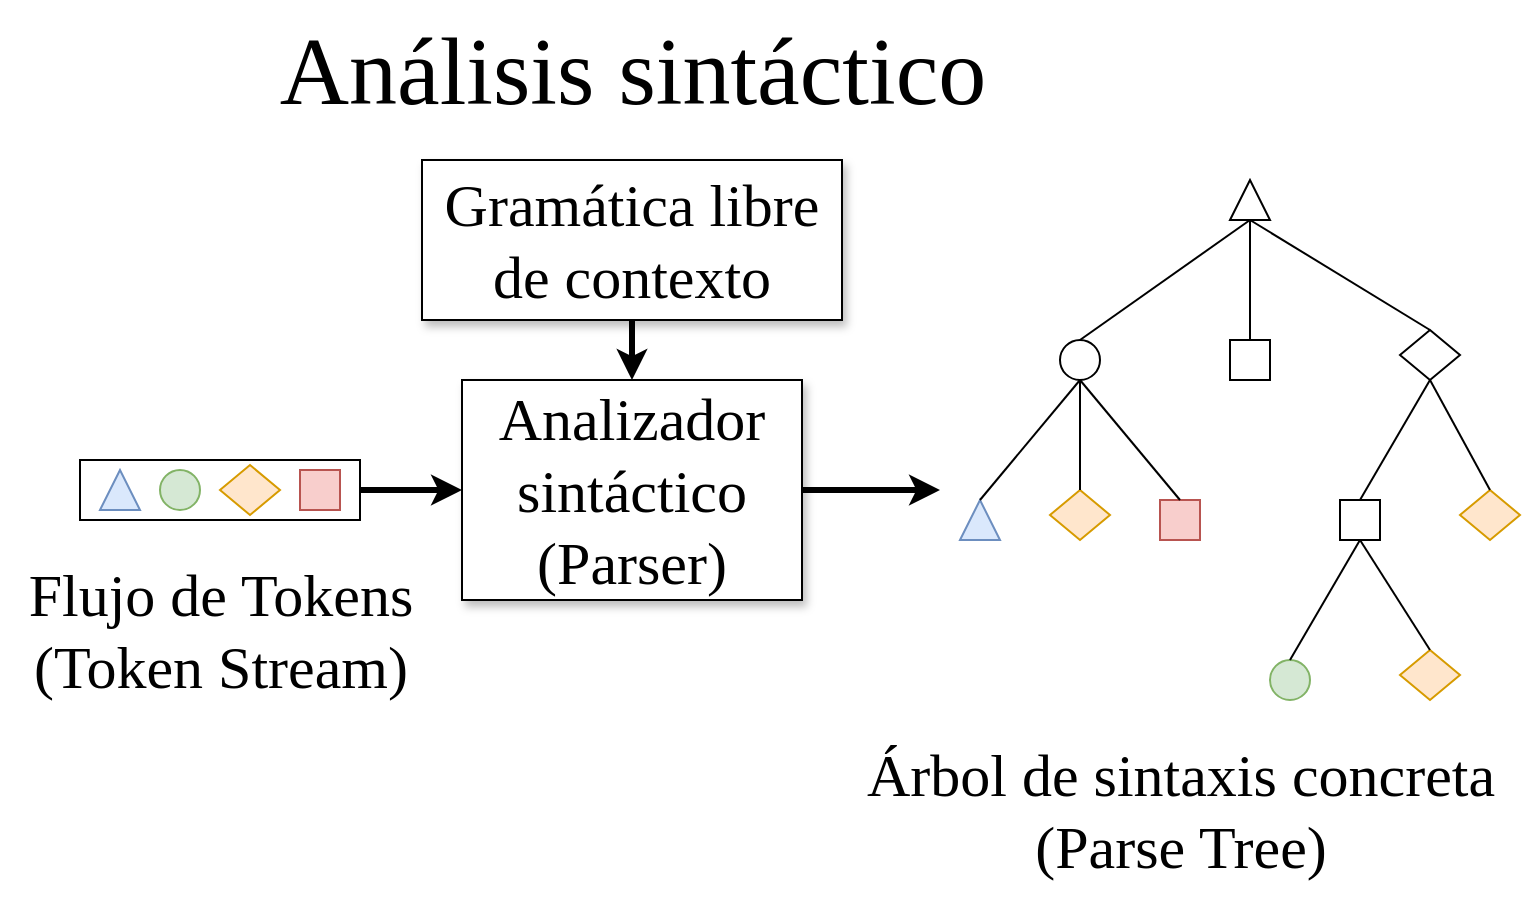 <mxfile version="21.8.1" type="device" pages="2">
  <diagram name="Página-1" id="42VdSgDiMsESv1ZWMkbO">
    <mxGraphModel dx="2206" dy="1160" grid="1" gridSize="10" guides="1" tooltips="1" connect="1" arrows="1" fold="1" page="1" pageScale="1" pageWidth="827" pageHeight="1169" math="0" shadow="0">
      <root>
        <mxCell id="0" />
        <mxCell id="1" parent="0" />
        <mxCell id="mnkCdfO6H3MME7IRfRD4-57" style="edgeStyle=orthogonalEdgeStyle;rounded=0;orthogonalLoop=1;jettySize=auto;html=1;entryX=0;entryY=0.5;entryDx=0;entryDy=0;strokeWidth=3;" edge="1" parent="1" source="mnkCdfO6H3MME7IRfRD4-16" target="mnkCdfO6H3MME7IRfRD4-18">
          <mxGeometry relative="1" as="geometry" />
        </mxCell>
        <mxCell id="mnkCdfO6H3MME7IRfRD4-16" value="" style="rounded=0;whiteSpace=wrap;html=1;" vertex="1" parent="1">
          <mxGeometry x="80" y="290" width="140" height="30" as="geometry" />
        </mxCell>
        <mxCell id="mnkCdfO6H3MME7IRfRD4-58" style="edgeStyle=orthogonalEdgeStyle;rounded=0;orthogonalLoop=1;jettySize=auto;html=1;strokeWidth=3;" edge="1" parent="1" source="mnkCdfO6H3MME7IRfRD4-18">
          <mxGeometry relative="1" as="geometry">
            <mxPoint x="510" y="305" as="targetPoint" />
          </mxGeometry>
        </mxCell>
        <mxCell id="mnkCdfO6H3MME7IRfRD4-18" value="&lt;font face=&quot;Computer Modern&quot; style=&quot;font-size: 30px;&quot;&gt;Analizador sintáctico (Parser)&lt;/font&gt;" style="rounded=0;whiteSpace=wrap;html=1;shadow=1;" vertex="1" parent="1">
          <mxGeometry x="271" y="250" width="170" height="110" as="geometry" />
        </mxCell>
        <mxCell id="mnkCdfO6H3MME7IRfRD4-21" style="edgeStyle=orthogonalEdgeStyle;rounded=0;orthogonalLoop=1;jettySize=auto;html=1;entryX=0.5;entryY=0;entryDx=0;entryDy=0;strokeWidth=3;" edge="1" parent="1" source="mnkCdfO6H3MME7IRfRD4-22" target="mnkCdfO6H3MME7IRfRD4-18">
          <mxGeometry relative="1" as="geometry" />
        </mxCell>
        <mxCell id="mnkCdfO6H3MME7IRfRD4-22" value="&lt;font face=&quot;Computer Modern&quot; style=&quot;font-size: 30px;&quot;&gt;Gramática libre de contexto&lt;br&gt;&lt;/font&gt;" style="rounded=0;whiteSpace=wrap;html=1;shadow=1;" vertex="1" parent="1">
          <mxGeometry x="251" y="140" width="210" height="80" as="geometry" />
        </mxCell>
        <mxCell id="mnkCdfO6H3MME7IRfRD4-23" value="&lt;div&gt;&lt;font face=&quot;Computer Modern&quot; style=&quot;font-size: 30px;&quot;&gt;Flujo de Tokens&lt;/font&gt;&lt;/div&gt;&lt;div&gt;&lt;font face=&quot;Computer Modern&quot; style=&quot;font-size: 30px;&quot;&gt;(Token Stream)&lt;br&gt;&lt;/font&gt;&lt;/div&gt;" style="text;html=1;align=center;verticalAlign=middle;resizable=0;points=[];autosize=1;strokeColor=none;fillColor=none;" vertex="1" parent="1">
          <mxGeometry x="40" y="330" width="220" height="90" as="geometry" />
        </mxCell>
        <mxCell id="mnkCdfO6H3MME7IRfRD4-24" value="" style="triangle;whiteSpace=wrap;html=1;rotation=-90;fillColor=#dae8fc;strokeColor=#6c8ebf;" vertex="1" parent="1">
          <mxGeometry x="90" y="295" width="20" height="20" as="geometry" />
        </mxCell>
        <mxCell id="mnkCdfO6H3MME7IRfRD4-25" value="" style="ellipse;whiteSpace=wrap;html=1;aspect=fixed;fillColor=#d5e8d4;strokeColor=#82b366;" vertex="1" parent="1">
          <mxGeometry x="120" y="295" width="20" height="20" as="geometry" />
        </mxCell>
        <mxCell id="mnkCdfO6H3MME7IRfRD4-26" value="" style="rhombus;whiteSpace=wrap;html=1;fillColor=#ffe6cc;strokeColor=#d79b00;" vertex="1" parent="1">
          <mxGeometry x="150" y="292.5" width="30" height="25" as="geometry" />
        </mxCell>
        <mxCell id="mnkCdfO6H3MME7IRfRD4-27" value="" style="rounded=0;whiteSpace=wrap;html=1;fillColor=#f8cecc;strokeColor=#b85450;" vertex="1" parent="1">
          <mxGeometry x="190" y="295" width="20" height="20" as="geometry" />
        </mxCell>
        <mxCell id="mnkCdfO6H3MME7IRfRD4-28" value="&lt;font style=&quot;font-size: 48px;&quot; face=&quot;Computer Modern&quot;&gt;Análisis sintáctico&lt;/font&gt;" style="text;html=1;align=center;verticalAlign=middle;resizable=0;points=[];autosize=1;strokeColor=none;fillColor=none;" vertex="1" parent="1">
          <mxGeometry x="166" y="60" width="380" height="70" as="geometry" />
        </mxCell>
        <mxCell id="mnkCdfO6H3MME7IRfRD4-29" value="" style="triangle;whiteSpace=wrap;html=1;rotation=-90;" vertex="1" parent="1">
          <mxGeometry x="655" y="150" width="20" height="20" as="geometry" />
        </mxCell>
        <mxCell id="mnkCdfO6H3MME7IRfRD4-30" value="" style="ellipse;whiteSpace=wrap;html=1;aspect=fixed;" vertex="1" parent="1">
          <mxGeometry x="570" y="230" width="20" height="20" as="geometry" />
        </mxCell>
        <mxCell id="mnkCdfO6H3MME7IRfRD4-31" value="" style="rhombus;whiteSpace=wrap;html=1;" vertex="1" parent="1">
          <mxGeometry x="740" y="225" width="30" height="25" as="geometry" />
        </mxCell>
        <mxCell id="mnkCdfO6H3MME7IRfRD4-32" value="" style="rounded=0;whiteSpace=wrap;html=1;" vertex="1" parent="1">
          <mxGeometry x="655" y="230" width="20" height="20" as="geometry" />
        </mxCell>
        <mxCell id="mnkCdfO6H3MME7IRfRD4-33" value="" style="triangle;whiteSpace=wrap;html=1;rotation=-90;fillColor=#dae8fc;strokeColor=#6c8ebf;" vertex="1" parent="1">
          <mxGeometry x="520" y="310" width="20" height="20" as="geometry" />
        </mxCell>
        <mxCell id="mnkCdfO6H3MME7IRfRD4-34" value="" style="rhombus;whiteSpace=wrap;html=1;fillColor=#ffe6cc;strokeColor=#d79b00;" vertex="1" parent="1">
          <mxGeometry x="565" y="305" width="30" height="25" as="geometry" />
        </mxCell>
        <mxCell id="mnkCdfO6H3MME7IRfRD4-35" value="" style="rounded=0;whiteSpace=wrap;html=1;fillColor=#f8cecc;strokeColor=#b85450;" vertex="1" parent="1">
          <mxGeometry x="620" y="310" width="20" height="20" as="geometry" />
        </mxCell>
        <mxCell id="mnkCdfO6H3MME7IRfRD4-36" value="" style="rhombus;whiteSpace=wrap;html=1;fillColor=#ffe6cc;strokeColor=#d79b00;" vertex="1" parent="1">
          <mxGeometry x="770" y="305" width="30" height="25" as="geometry" />
        </mxCell>
        <mxCell id="mnkCdfO6H3MME7IRfRD4-37" value="" style="rounded=0;whiteSpace=wrap;html=1;" vertex="1" parent="1">
          <mxGeometry x="710" y="310" width="20" height="20" as="geometry" />
        </mxCell>
        <mxCell id="mnkCdfO6H3MME7IRfRD4-39" value="" style="ellipse;whiteSpace=wrap;html=1;aspect=fixed;fillColor=#d5e8d4;strokeColor=#82b366;" vertex="1" parent="1">
          <mxGeometry x="675" y="390" width="20" height="20" as="geometry" />
        </mxCell>
        <mxCell id="mnkCdfO6H3MME7IRfRD4-40" value="" style="rhombus;whiteSpace=wrap;html=1;fillColor=#ffe6cc;strokeColor=#d79b00;" vertex="1" parent="1">
          <mxGeometry x="740" y="385" width="30" height="25" as="geometry" />
        </mxCell>
        <mxCell id="mnkCdfO6H3MME7IRfRD4-43" value="" style="endArrow=none;html=1;rounded=0;entryX=0;entryY=0.5;entryDx=0;entryDy=0;exitX=0.5;exitY=0;exitDx=0;exitDy=0;" edge="1" parent="1" source="mnkCdfO6H3MME7IRfRD4-30" target="mnkCdfO6H3MME7IRfRD4-29">
          <mxGeometry width="50" height="50" relative="1" as="geometry">
            <mxPoint x="620" y="285" as="sourcePoint" />
            <mxPoint x="670" y="235" as="targetPoint" />
          </mxGeometry>
        </mxCell>
        <mxCell id="mnkCdfO6H3MME7IRfRD4-44" value="" style="endArrow=none;html=1;rounded=0;entryX=0;entryY=0.5;entryDx=0;entryDy=0;exitX=0.5;exitY=0;exitDx=0;exitDy=0;" edge="1" parent="1" source="mnkCdfO6H3MME7IRfRD4-32" target="mnkCdfO6H3MME7IRfRD4-29">
          <mxGeometry width="50" height="50" relative="1" as="geometry">
            <mxPoint x="605" y="283" as="sourcePoint" />
            <mxPoint x="695" y="230" as="targetPoint" />
          </mxGeometry>
        </mxCell>
        <mxCell id="mnkCdfO6H3MME7IRfRD4-45" value="" style="endArrow=none;html=1;rounded=0;entryX=0;entryY=0.5;entryDx=0;entryDy=0;exitX=0.5;exitY=0;exitDx=0;exitDy=0;" edge="1" parent="1" source="mnkCdfO6H3MME7IRfRD4-31" target="mnkCdfO6H3MME7IRfRD4-29">
          <mxGeometry width="50" height="50" relative="1" as="geometry">
            <mxPoint x="595" y="273" as="sourcePoint" />
            <mxPoint x="685" y="220" as="targetPoint" />
          </mxGeometry>
        </mxCell>
        <mxCell id="mnkCdfO6H3MME7IRfRD4-46" value="" style="endArrow=none;html=1;rounded=0;entryX=0.5;entryY=1;entryDx=0;entryDy=0;exitX=1;exitY=0.5;exitDx=0;exitDy=0;" edge="1" parent="1" source="mnkCdfO6H3MME7IRfRD4-33" target="mnkCdfO6H3MME7IRfRD4-30">
          <mxGeometry width="50" height="50" relative="1" as="geometry">
            <mxPoint x="605" y="283" as="sourcePoint" />
            <mxPoint x="695" y="230" as="targetPoint" />
          </mxGeometry>
        </mxCell>
        <mxCell id="mnkCdfO6H3MME7IRfRD4-47" value="" style="endArrow=none;html=1;rounded=0;entryX=0.5;entryY=1;entryDx=0;entryDy=0;exitX=0.5;exitY=0;exitDx=0;exitDy=0;" edge="1" parent="1" source="mnkCdfO6H3MME7IRfRD4-34" target="mnkCdfO6H3MME7IRfRD4-30">
          <mxGeometry width="50" height="50" relative="1" as="geometry">
            <mxPoint x="570" y="320" as="sourcePoint" />
            <mxPoint x="580" y="280" as="targetPoint" />
          </mxGeometry>
        </mxCell>
        <mxCell id="mnkCdfO6H3MME7IRfRD4-48" value="" style="endArrow=none;html=1;rounded=0;exitX=0.5;exitY=0;exitDx=0;exitDy=0;entryX=0.5;entryY=1;entryDx=0;entryDy=0;" edge="1" parent="1" source="mnkCdfO6H3MME7IRfRD4-35" target="mnkCdfO6H3MME7IRfRD4-30">
          <mxGeometry width="50" height="50" relative="1" as="geometry">
            <mxPoint x="610" y="330" as="sourcePoint" />
            <mxPoint x="610" y="290" as="targetPoint" />
          </mxGeometry>
        </mxCell>
        <mxCell id="mnkCdfO6H3MME7IRfRD4-50" value="" style="endArrow=none;html=1;rounded=0;entryX=0.5;entryY=1;entryDx=0;entryDy=0;exitX=0.5;exitY=0;exitDx=0;exitDy=0;" edge="1" parent="1" source="mnkCdfO6H3MME7IRfRD4-37" target="mnkCdfO6H3MME7IRfRD4-31">
          <mxGeometry width="50" height="50" relative="1" as="geometry">
            <mxPoint x="635" y="313" as="sourcePoint" />
            <mxPoint x="725" y="260" as="targetPoint" />
          </mxGeometry>
        </mxCell>
        <mxCell id="mnkCdfO6H3MME7IRfRD4-51" value="" style="endArrow=none;html=1;rounded=0;entryX=0.5;entryY=1;entryDx=0;entryDy=0;exitX=0.5;exitY=0;exitDx=0;exitDy=0;" edge="1" parent="1" source="mnkCdfO6H3MME7IRfRD4-36" target="mnkCdfO6H3MME7IRfRD4-31">
          <mxGeometry width="50" height="50" relative="1" as="geometry">
            <mxPoint x="645" y="323" as="sourcePoint" />
            <mxPoint x="735" y="270" as="targetPoint" />
          </mxGeometry>
        </mxCell>
        <mxCell id="mnkCdfO6H3MME7IRfRD4-52" value="" style="endArrow=none;html=1;rounded=0;entryX=0.5;entryY=1;entryDx=0;entryDy=0;exitX=0.5;exitY=0;exitDx=0;exitDy=0;" edge="1" parent="1" source="mnkCdfO6H3MME7IRfRD4-39" target="mnkCdfO6H3MME7IRfRD4-37">
          <mxGeometry width="50" height="50" relative="1" as="geometry">
            <mxPoint x="655" y="333" as="sourcePoint" />
            <mxPoint x="745" y="280" as="targetPoint" />
          </mxGeometry>
        </mxCell>
        <mxCell id="mnkCdfO6H3MME7IRfRD4-53" value="" style="endArrow=none;html=1;rounded=0;entryX=0.5;entryY=1;entryDx=0;entryDy=0;exitX=0.5;exitY=0;exitDx=0;exitDy=0;" edge="1" parent="1" source="mnkCdfO6H3MME7IRfRD4-40" target="mnkCdfO6H3MME7IRfRD4-37">
          <mxGeometry width="50" height="50" relative="1" as="geometry">
            <mxPoint x="665" y="343" as="sourcePoint" />
            <mxPoint x="755" y="290" as="targetPoint" />
          </mxGeometry>
        </mxCell>
        <mxCell id="mnkCdfO6H3MME7IRfRD4-56" value="&lt;div&gt;&lt;font face=&quot;Console Modern&quot; style=&quot;font-size: 30px;&quot;&gt;Árbol de sintaxis concreta&lt;/font&gt;&lt;/div&gt;&lt;div&gt;&lt;font style=&quot;font-size: 30px;&quot; face=&quot;Console Modern&quot;&gt;(Parse Tree)&lt;/font&gt;&lt;font size=&quot;3&quot;&gt;&lt;br&gt;&lt;/font&gt;&lt;/div&gt;" style="text;html=1;align=center;verticalAlign=middle;resizable=0;points=[];autosize=1;strokeColor=none;fillColor=none;" vertex="1" parent="1">
          <mxGeometry x="460" y="420" width="340" height="90" as="geometry" />
        </mxCell>
      </root>
    </mxGraphModel>
  </diagram>
  <diagram id="_9WHPYHZ24YKo_dHJw_6" name="Página-2">
    <mxGraphModel dx="1434" dy="754" grid="1" gridSize="10" guides="1" tooltips="1" connect="1" arrows="1" fold="1" page="1" pageScale="1" pageWidth="827" pageHeight="1169" math="0" shadow="0">
      <root>
        <mxCell id="0" />
        <mxCell id="1" parent="0" />
        <mxCell id="FTLPVFWfgPdDJUzXN6jz-1" value="" style="rounded=0;whiteSpace=wrap;html=1;" vertex="1" parent="1">
          <mxGeometry x="530" y="320" width="140" height="30" as="geometry" />
        </mxCell>
        <mxCell id="FTLPVFWfgPdDJUzXN6jz-2" style="edgeStyle=orthogonalEdgeStyle;rounded=0;orthogonalLoop=1;jettySize=auto;html=1;entryX=0;entryY=0.5;entryDx=0;entryDy=0;strokeWidth=3;" edge="1" parent="1" source="FTLPVFWfgPdDJUzXN6jz-3" target="FTLPVFWfgPdDJUzXN6jz-1">
          <mxGeometry relative="1" as="geometry" />
        </mxCell>
        <mxCell id="FTLPVFWfgPdDJUzXN6jz-3" value="&lt;font face=&quot;Computer Modern&quot; style=&quot;font-size: 30px;&quot;&gt;Analizador léxico (Lexer)&lt;/font&gt;" style="rounded=0;whiteSpace=wrap;html=1;shadow=1;" vertex="1" parent="1">
          <mxGeometry x="280" y="280" width="170" height="110" as="geometry" />
        </mxCell>
        <mxCell id="FTLPVFWfgPdDJUzXN6jz-4" style="edgeStyle=orthogonalEdgeStyle;rounded=0;orthogonalLoop=1;jettySize=auto;html=1;exitX=1;exitY=0.5;exitDx=0;exitDy=0;strokeWidth=3;" edge="1" parent="1" source="FTLPVFWfgPdDJUzXN6jz-5" target="FTLPVFWfgPdDJUzXN6jz-3">
          <mxGeometry relative="1" as="geometry" />
        </mxCell>
        <mxCell id="FTLPVFWfgPdDJUzXN6jz-5" value="&lt;font face=&quot;Computer Modern&quot; style=&quot;font-size: 30px;&quot;&gt;Código Fuente&lt;/font&gt;" style="rounded=0;whiteSpace=wrap;html=1;shadow=1;" vertex="1" parent="1">
          <mxGeometry x="100" y="290" width="110" height="90" as="geometry" />
        </mxCell>
        <mxCell id="FTLPVFWfgPdDJUzXN6jz-6" style="edgeStyle=orthogonalEdgeStyle;rounded=0;orthogonalLoop=1;jettySize=auto;html=1;entryX=0.5;entryY=0;entryDx=0;entryDy=0;strokeWidth=3;" edge="1" parent="1" source="FTLPVFWfgPdDJUzXN6jz-7" target="FTLPVFWfgPdDJUzXN6jz-3">
          <mxGeometry relative="1" as="geometry" />
        </mxCell>
        <mxCell id="FTLPVFWfgPdDJUzXN6jz-7" value="&lt;font face=&quot;Computer Modern&quot; style=&quot;font-size: 30px;&quot;&gt;Gramática Regular&lt;/font&gt;" style="rounded=0;whiteSpace=wrap;html=1;shadow=1;" vertex="1" parent="1">
          <mxGeometry x="260" y="170" width="210" height="80" as="geometry" />
        </mxCell>
        <mxCell id="FTLPVFWfgPdDJUzXN6jz-8" value="&lt;div&gt;&lt;font face=&quot;Computer Modern&quot; style=&quot;font-size: 30px;&quot;&gt;Flujo de Tokens&lt;/font&gt;&lt;/div&gt;&lt;div&gt;&lt;font face=&quot;Computer Modern&quot; style=&quot;font-size: 30px;&quot;&gt;(Token Stream)&lt;br&gt;&lt;/font&gt;&lt;/div&gt;" style="text;html=1;align=center;verticalAlign=middle;resizable=0;points=[];autosize=1;strokeColor=none;fillColor=none;" vertex="1" parent="1">
          <mxGeometry x="485" y="360" width="220" height="90" as="geometry" />
        </mxCell>
        <mxCell id="FTLPVFWfgPdDJUzXN6jz-9" value="" style="triangle;whiteSpace=wrap;html=1;rotation=-90;fillColor=#dae8fc;strokeColor=#6c8ebf;" vertex="1" parent="1">
          <mxGeometry x="540" y="325" width="20" height="20" as="geometry" />
        </mxCell>
        <mxCell id="FTLPVFWfgPdDJUzXN6jz-10" value="" style="ellipse;whiteSpace=wrap;html=1;aspect=fixed;fillColor=#d5e8d4;strokeColor=#82b366;" vertex="1" parent="1">
          <mxGeometry x="570" y="325" width="20" height="20" as="geometry" />
        </mxCell>
        <mxCell id="FTLPVFWfgPdDJUzXN6jz-11" value="" style="rhombus;whiteSpace=wrap;html=1;fillColor=#ffe6cc;strokeColor=#d79b00;" vertex="1" parent="1">
          <mxGeometry x="600" y="322.5" width="30" height="25" as="geometry" />
        </mxCell>
        <mxCell id="FTLPVFWfgPdDJUzXN6jz-12" value="" style="rounded=0;whiteSpace=wrap;html=1;fillColor=#f8cecc;strokeColor=#b85450;" vertex="1" parent="1">
          <mxGeometry x="640" y="325" width="20" height="20" as="geometry" />
        </mxCell>
        <mxCell id="FTLPVFWfgPdDJUzXN6jz-13" value="&lt;font style=&quot;font-size: 48px;&quot; face=&quot;Computer Modern&quot;&gt;Análisis léxico&lt;/font&gt;" style="text;html=1;align=center;verticalAlign=middle;resizable=0;points=[];autosize=1;strokeColor=none;fillColor=none;" vertex="1" parent="1">
          <mxGeometry x="210" y="90" width="310" height="70" as="geometry" />
        </mxCell>
      </root>
    </mxGraphModel>
  </diagram>
</mxfile>
